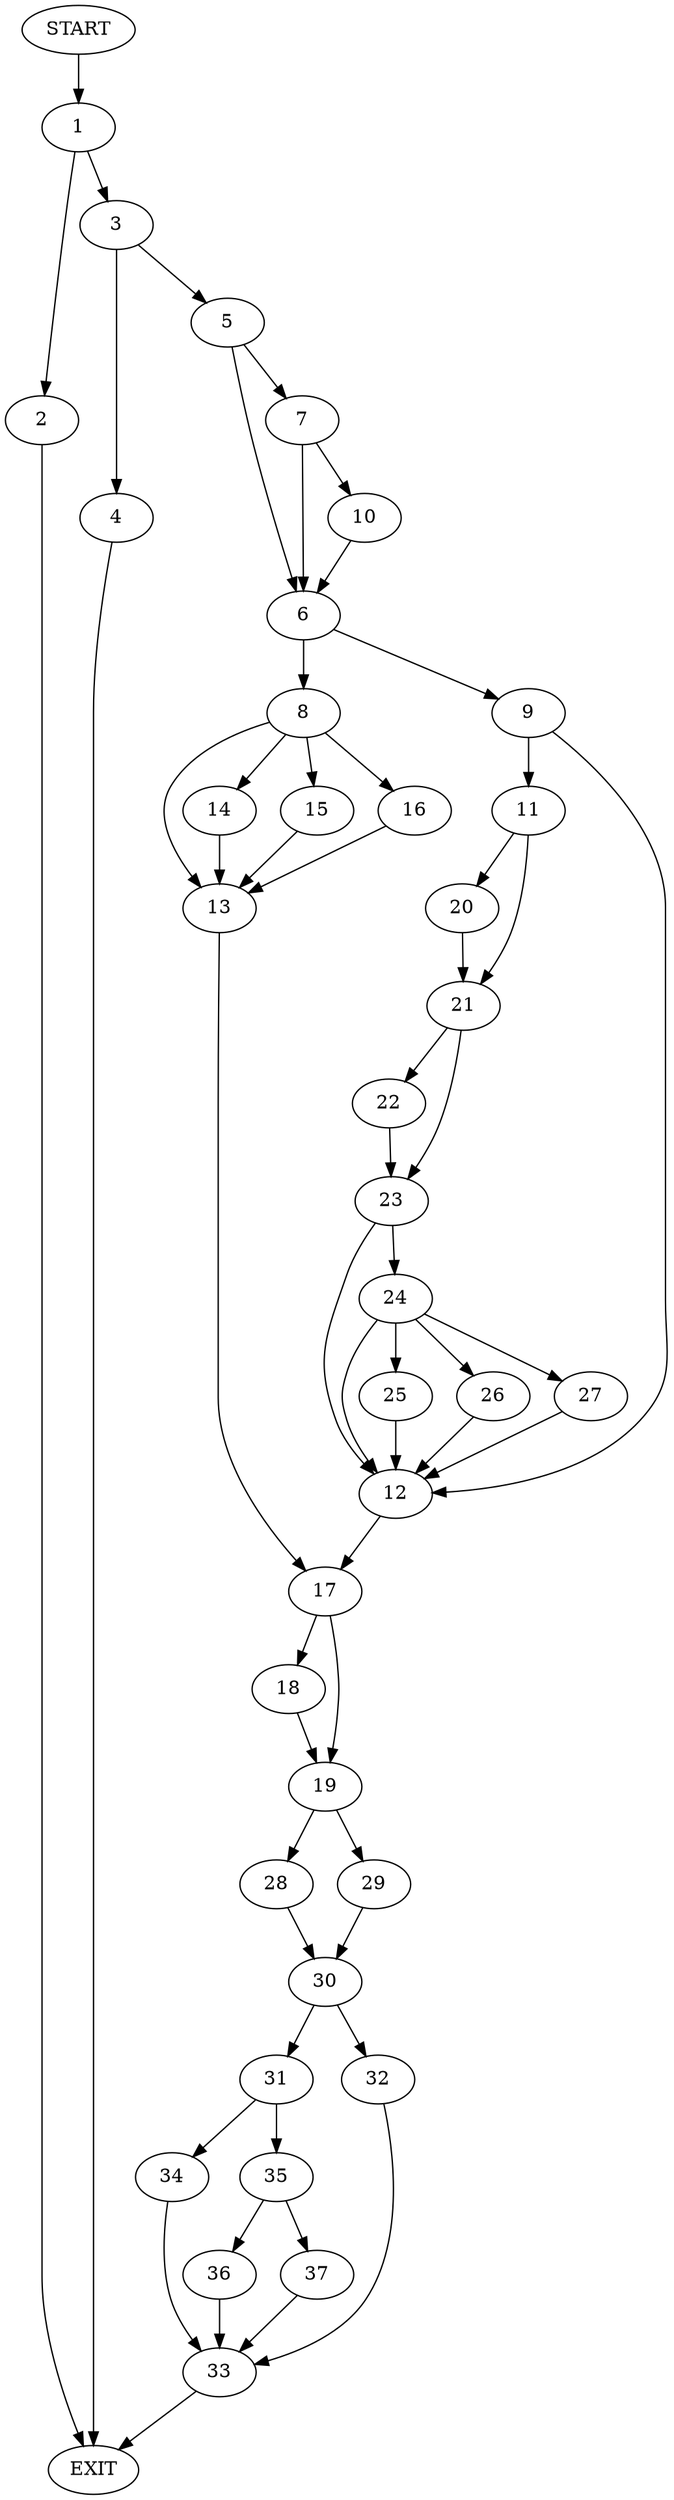 digraph {
0 [label="START"]
38 [label="EXIT"]
0 -> 1
1 -> 2
1 -> 3
3 -> 4
3 -> 5
2 -> 38
4 -> 38
5 -> 6
5 -> 7
6 -> 8
6 -> 9
7 -> 6
7 -> 10
10 -> 6
9 -> 11
9 -> 12
8 -> 13
8 -> 14
8 -> 15
8 -> 16
14 -> 13
15 -> 13
13 -> 17
16 -> 13
17 -> 18
17 -> 19
12 -> 17
11 -> 20
11 -> 21
20 -> 21
21 -> 22
21 -> 23
22 -> 23
23 -> 12
23 -> 24
24 -> 25
24 -> 26
24 -> 27
24 -> 12
26 -> 12
27 -> 12
25 -> 12
19 -> 28
19 -> 29
18 -> 19
29 -> 30
28 -> 30
30 -> 31
30 -> 32
32 -> 33
31 -> 34
31 -> 35
33 -> 38
34 -> 33
35 -> 36
35 -> 37
37 -> 33
36 -> 33
}

